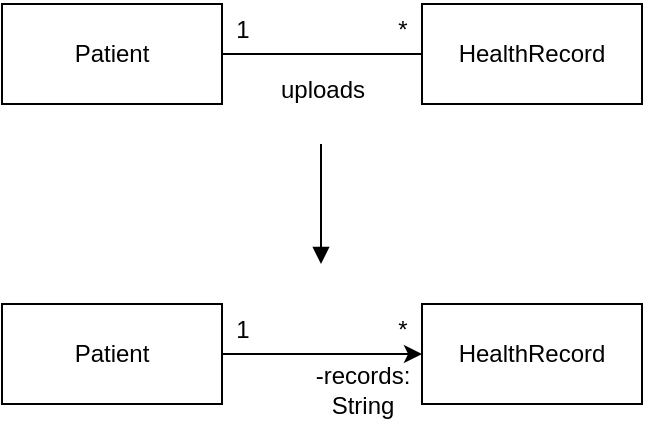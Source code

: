 <mxfile version="27.0.3">
  <diagram name="Page-1" id="ax6rg3logk3YC__684sa">
    <mxGraphModel dx="468" dy="462" grid="1" gridSize="10" guides="1" tooltips="1" connect="1" arrows="1" fold="1" page="1" pageScale="1" pageWidth="850" pageHeight="1100" math="0" shadow="0">
      <root>
        <mxCell id="0" />
        <mxCell id="1" parent="0" />
        <mxCell id="rBwDIUZfPrqEfZN7oC-l-2" value="Patient" style="html=1;whiteSpace=wrap;" vertex="1" parent="1">
          <mxGeometry x="50" y="220" width="110" height="50" as="geometry" />
        </mxCell>
        <mxCell id="rBwDIUZfPrqEfZN7oC-l-3" value="HealthRecord" style="html=1;whiteSpace=wrap;" vertex="1" parent="1">
          <mxGeometry x="260" y="220" width="110" height="50" as="geometry" />
        </mxCell>
        <mxCell id="rBwDIUZfPrqEfZN7oC-l-4" value="" style="line;strokeWidth=1;fillColor=none;align=left;verticalAlign=middle;spacingTop=-1;spacingLeft=3;spacingRight=3;rotatable=0;labelPosition=right;points=[];portConstraint=eastwest;strokeColor=inherit;" vertex="1" parent="1">
          <mxGeometry x="160" y="241" width="100" height="8" as="geometry" />
        </mxCell>
        <mxCell id="rBwDIUZfPrqEfZN7oC-l-5" value="*" style="text;html=1;align=center;verticalAlign=middle;resizable=0;points=[];autosize=1;strokeColor=none;fillColor=none;" vertex="1" parent="1">
          <mxGeometry x="235" y="218" width="30" height="30" as="geometry" />
        </mxCell>
        <mxCell id="rBwDIUZfPrqEfZN7oC-l-6" value="1" style="text;html=1;align=center;verticalAlign=middle;resizable=0;points=[];autosize=1;strokeColor=none;fillColor=none;" vertex="1" parent="1">
          <mxGeometry x="155" y="218" width="30" height="30" as="geometry" />
        </mxCell>
        <mxCell id="rBwDIUZfPrqEfZN7oC-l-7" value="uploads" style="text;html=1;align=center;verticalAlign=middle;resizable=0;points=[];autosize=1;strokeColor=none;fillColor=none;" vertex="1" parent="1">
          <mxGeometry x="175" y="248" width="70" height="30" as="geometry" />
        </mxCell>
        <mxCell id="rBwDIUZfPrqEfZN7oC-l-8" value="" style="html=1;verticalAlign=bottom;labelBackgroundColor=none;endArrow=block;endFill=1;rounded=0;" edge="1" parent="1">
          <mxGeometry width="160" relative="1" as="geometry">
            <mxPoint x="209.5" y="290" as="sourcePoint" />
            <mxPoint x="209.5" y="350" as="targetPoint" />
          </mxGeometry>
        </mxCell>
        <mxCell id="rBwDIUZfPrqEfZN7oC-l-12" style="edgeStyle=orthogonalEdgeStyle;rounded=0;orthogonalLoop=1;jettySize=auto;html=1;exitX=1;exitY=0.5;exitDx=0;exitDy=0;entryX=0;entryY=0.5;entryDx=0;entryDy=0;" edge="1" parent="1" source="rBwDIUZfPrqEfZN7oC-l-9" target="rBwDIUZfPrqEfZN7oC-l-11">
          <mxGeometry relative="1" as="geometry" />
        </mxCell>
        <mxCell id="rBwDIUZfPrqEfZN7oC-l-9" value="Patient" style="html=1;whiteSpace=wrap;" vertex="1" parent="1">
          <mxGeometry x="50" y="370" width="110" height="50" as="geometry" />
        </mxCell>
        <mxCell id="rBwDIUZfPrqEfZN7oC-l-11" value="HealthRecord" style="html=1;whiteSpace=wrap;" vertex="1" parent="1">
          <mxGeometry x="260" y="370" width="110" height="50" as="geometry" />
        </mxCell>
        <mxCell id="rBwDIUZfPrqEfZN7oC-l-13" value="1" style="text;html=1;align=center;verticalAlign=middle;resizable=0;points=[];autosize=1;strokeColor=none;fillColor=none;" vertex="1" parent="1">
          <mxGeometry x="155" y="368" width="30" height="30" as="geometry" />
        </mxCell>
        <mxCell id="rBwDIUZfPrqEfZN7oC-l-14" value="*" style="text;html=1;align=center;verticalAlign=middle;resizable=0;points=[];autosize=1;strokeColor=none;fillColor=none;" vertex="1" parent="1">
          <mxGeometry x="235" y="368" width="30" height="30" as="geometry" />
        </mxCell>
        <mxCell id="rBwDIUZfPrqEfZN7oC-l-15" value="-records:&lt;div&gt;String&lt;/div&gt;" style="text;html=1;align=center;verticalAlign=middle;resizable=0;points=[];autosize=1;strokeColor=none;fillColor=none;" vertex="1" parent="1">
          <mxGeometry x="195" y="393" width="70" height="40" as="geometry" />
        </mxCell>
      </root>
    </mxGraphModel>
  </diagram>
</mxfile>
